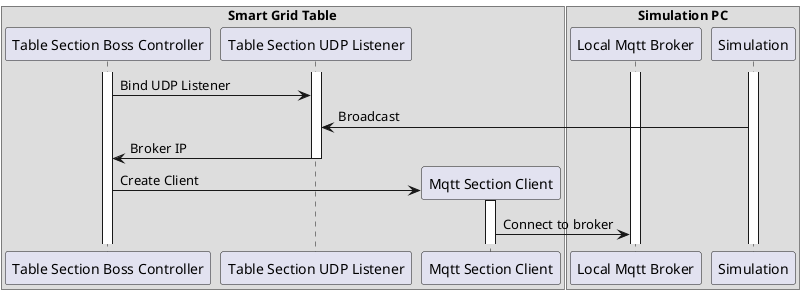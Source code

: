 @startuml Sequence diagram

box "Smart Grid Table"
participant "Table Section Boss Controller"
participant "Table Section UDP Listener"
participant "Mqtt Section Client"
end box

box "Simulation PC"
participant "Local Mqtt Broker"
participant Simulation
end box

activate "Table Section Boss Controller"
activate "Local Mqtt Broker"
activate Simulation
activate "Table Section UDP Listener"

"Table Section Boss Controller" -> "Table Section UDP Listener": Bind UDP Listener

"Table Section UDP Listener" <- Simulation : Broadcast

"Table Section Boss Controller" <- "Table Section UDP Listener": Broker IP

deactivate "Table Section UDP Listener"

create "Mqtt Section Client"

"Table Section Boss Controller" -> "Mqtt Section Client" : Create Client

activate "Mqtt Section Client"

"Mqtt Section Client" -> "Local Mqtt Broker" : Connect to broker

@enduml